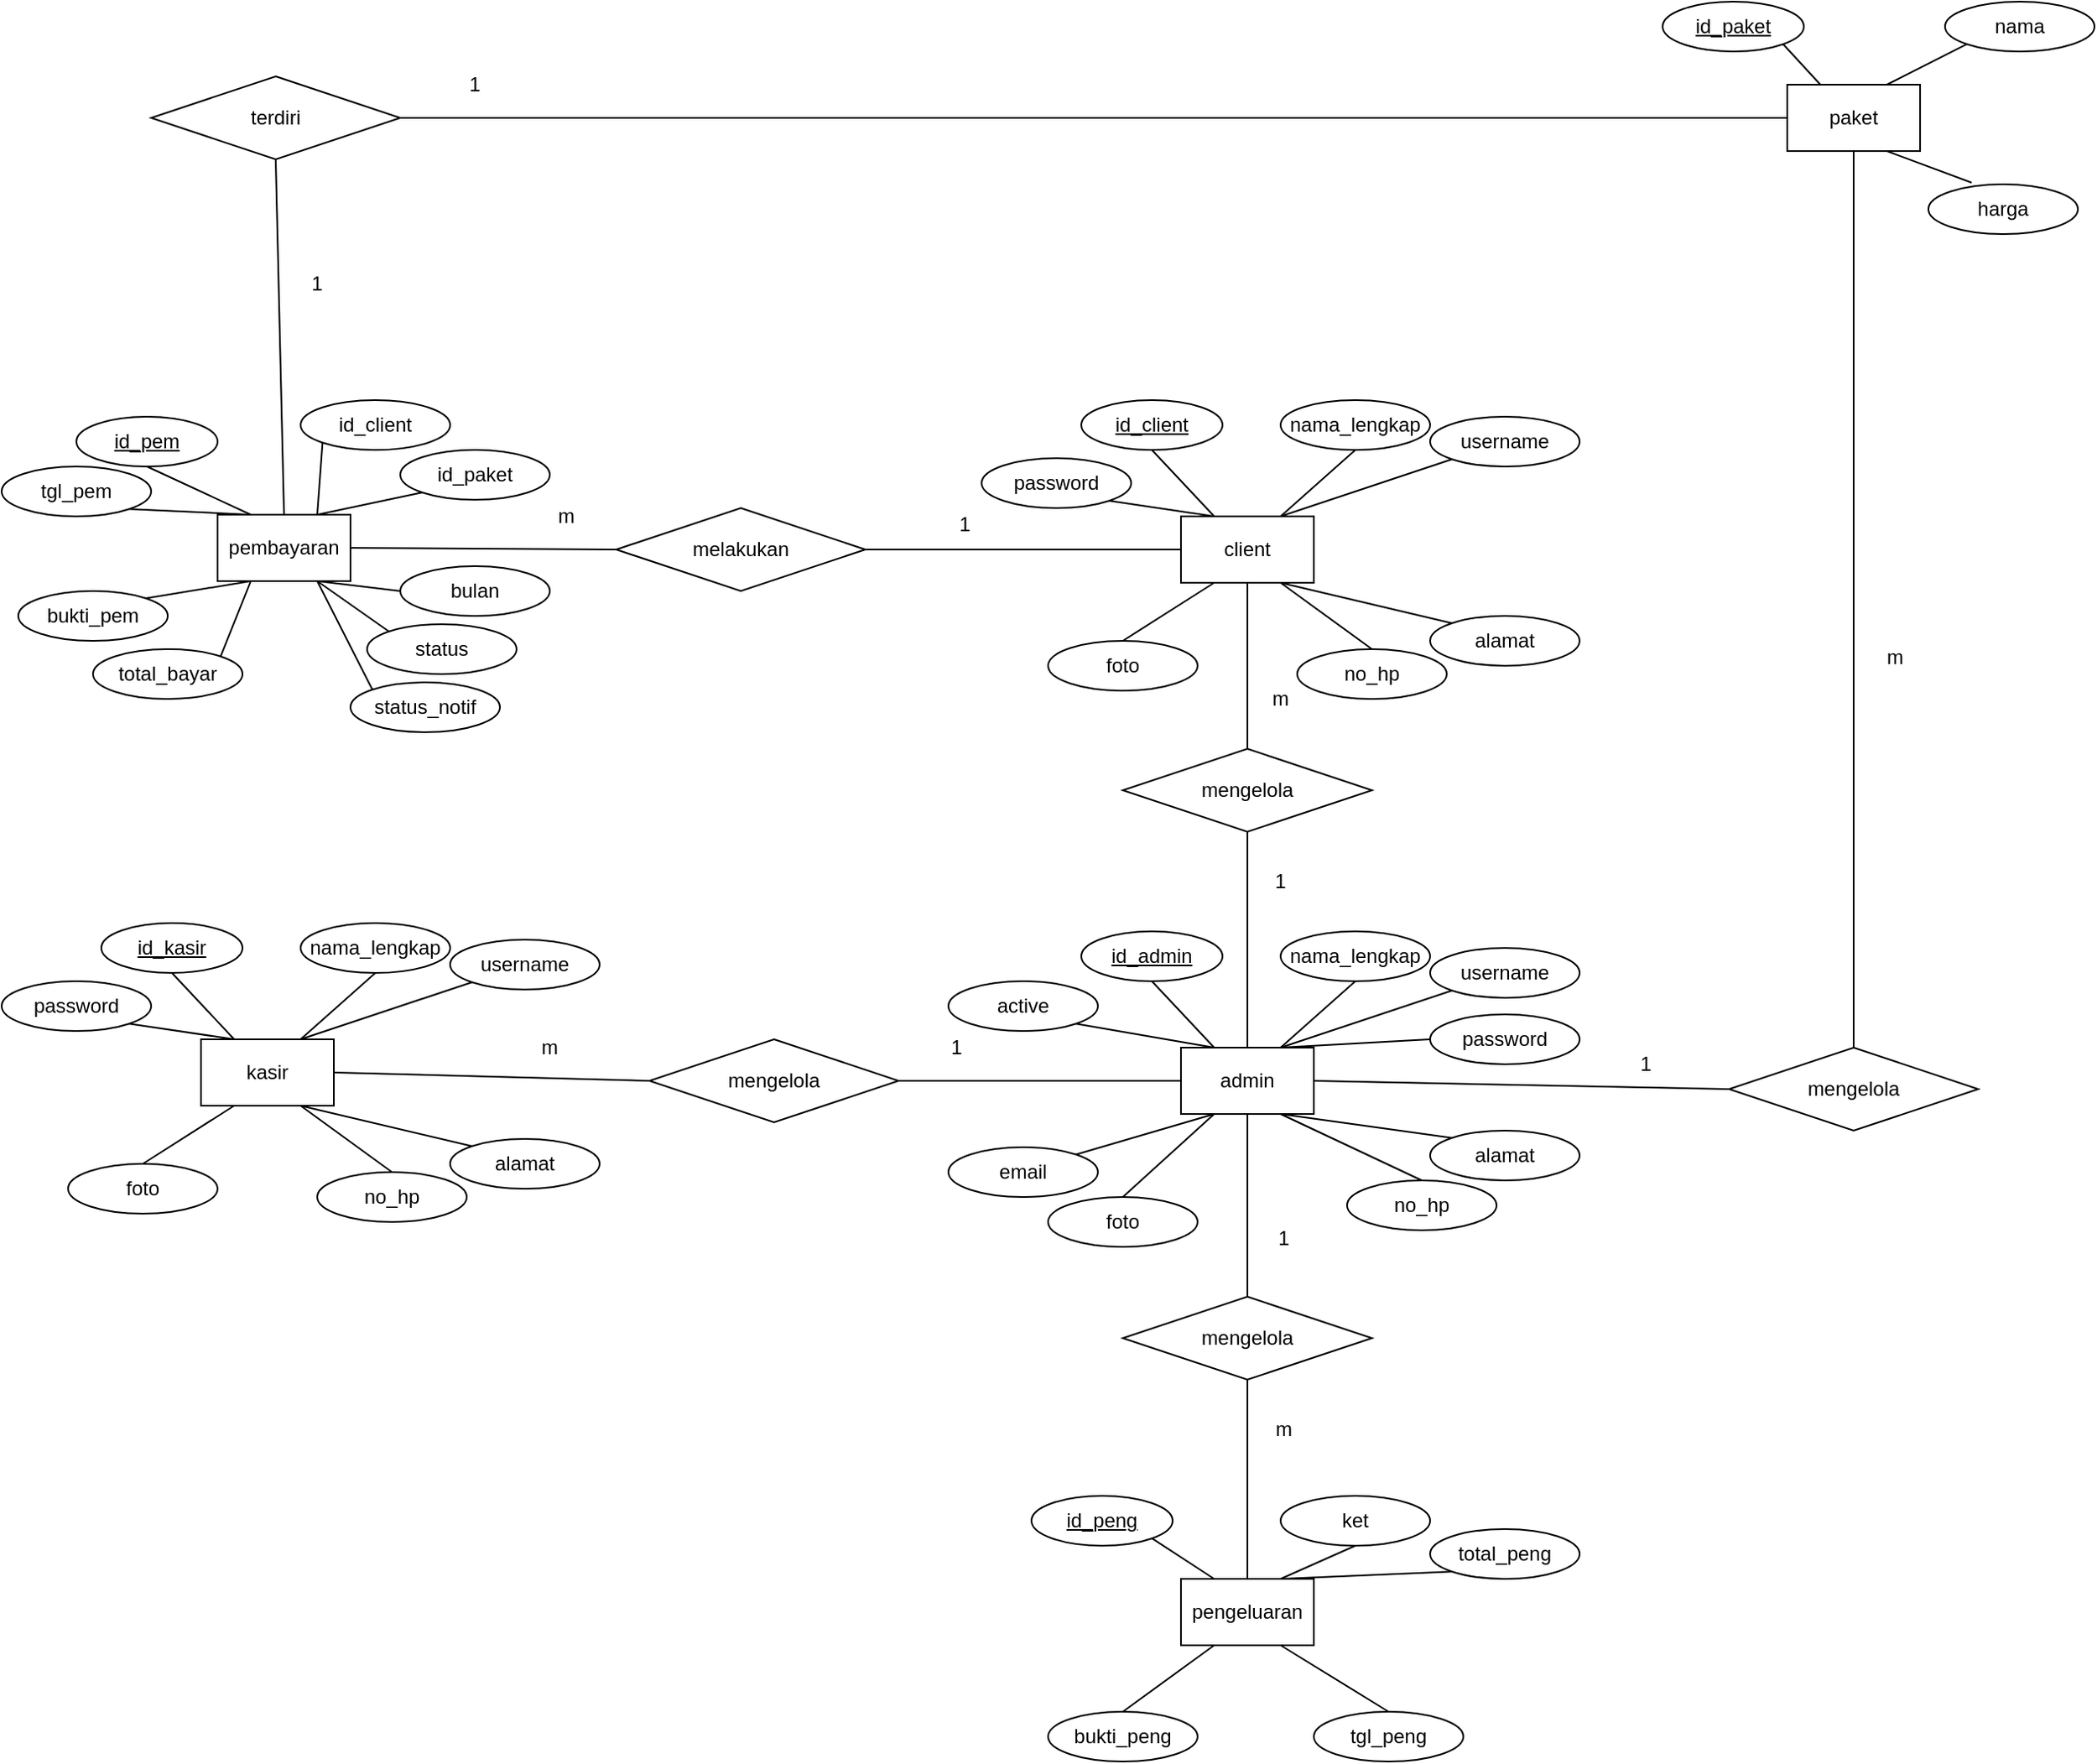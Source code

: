 <mxfile version="13.2.4" type="device"><diagram id="M8FlWx1gt_M4LiWSmI7v" name="Page-1"><mxGraphModel dx="2586" dy="2058" grid="1" gridSize="10" guides="1" tooltips="1" connect="1" arrows="1" fold="1" page="1" pageScale="1" pageWidth="850" pageHeight="1100" math="0" shadow="0"><root><mxCell id="0"/><mxCell id="1" parent="0"/><mxCell id="BJIdg5tegg3fuVM1Nu7r-2" value="admin" style="rounded=0;whiteSpace=wrap;html=1;" vertex="1" parent="1"><mxGeometry x="540" y="300" width="80" height="40" as="geometry"/></mxCell><mxCell id="BJIdg5tegg3fuVM1Nu7r-3" value="&lt;u&gt;id_admin&lt;/u&gt;" style="ellipse;whiteSpace=wrap;html=1;" vertex="1" parent="1"><mxGeometry x="480" y="230" width="85" height="30" as="geometry"/></mxCell><mxCell id="BJIdg5tegg3fuVM1Nu7r-4" value="nama_lengkap" style="ellipse;whiteSpace=wrap;html=1;" vertex="1" parent="1"><mxGeometry x="600" y="230" width="90" height="30" as="geometry"/></mxCell><mxCell id="BJIdg5tegg3fuVM1Nu7r-6" value="" style="endArrow=none;html=1;entryX=0.5;entryY=1;entryDx=0;entryDy=0;exitX=0.25;exitY=0;exitDx=0;exitDy=0;" edge="1" parent="1" source="BJIdg5tegg3fuVM1Nu7r-2" target="BJIdg5tegg3fuVM1Nu7r-3"><mxGeometry width="50" height="50" relative="1" as="geometry"><mxPoint x="460" y="330" as="sourcePoint"/><mxPoint x="510" y="280" as="targetPoint"/></mxGeometry></mxCell><mxCell id="BJIdg5tegg3fuVM1Nu7r-7" value="" style="endArrow=none;html=1;entryX=0.5;entryY=1;entryDx=0;entryDy=0;exitX=0.75;exitY=0;exitDx=0;exitDy=0;" edge="1" parent="1" source="BJIdg5tegg3fuVM1Nu7r-2" target="BJIdg5tegg3fuVM1Nu7r-4"><mxGeometry width="50" height="50" relative="1" as="geometry"><mxPoint x="560" y="300" as="sourcePoint"/><mxPoint x="522.5" y="260" as="targetPoint"/></mxGeometry></mxCell><mxCell id="BJIdg5tegg3fuVM1Nu7r-8" value="username" style="ellipse;whiteSpace=wrap;html=1;" vertex="1" parent="1"><mxGeometry x="690" y="240" width="90" height="30" as="geometry"/></mxCell><mxCell id="BJIdg5tegg3fuVM1Nu7r-9" value="password" style="ellipse;whiteSpace=wrap;html=1;" vertex="1" parent="1"><mxGeometry x="690" y="280" width="90" height="30" as="geometry"/></mxCell><mxCell id="BJIdg5tegg3fuVM1Nu7r-10" value="alamat" style="ellipse;whiteSpace=wrap;html=1;" vertex="1" parent="1"><mxGeometry x="690" y="350" width="90" height="30" as="geometry"/></mxCell><mxCell id="BJIdg5tegg3fuVM1Nu7r-11" value="no_hp" style="ellipse;whiteSpace=wrap;html=1;" vertex="1" parent="1"><mxGeometry x="640" y="380" width="90" height="30" as="geometry"/></mxCell><mxCell id="BJIdg5tegg3fuVM1Nu7r-12" value="foto" style="ellipse;whiteSpace=wrap;html=1;" vertex="1" parent="1"><mxGeometry x="460" y="390" width="90" height="30" as="geometry"/></mxCell><mxCell id="BJIdg5tegg3fuVM1Nu7r-13" value="email" style="ellipse;whiteSpace=wrap;html=1;" vertex="1" parent="1"><mxGeometry x="400" y="360" width="90" height="30" as="geometry"/></mxCell><mxCell id="BJIdg5tegg3fuVM1Nu7r-14" value="active" style="ellipse;whiteSpace=wrap;html=1;" vertex="1" parent="1"><mxGeometry x="400" y="260" width="90" height="30" as="geometry"/></mxCell><mxCell id="BJIdg5tegg3fuVM1Nu7r-15" value="" style="endArrow=none;html=1;entryX=0;entryY=1;entryDx=0;entryDy=0;exitX=0.75;exitY=0;exitDx=0;exitDy=0;" edge="1" parent="1" target="BJIdg5tegg3fuVM1Nu7r-8"><mxGeometry width="50" height="50" relative="1" as="geometry"><mxPoint x="600" y="300" as="sourcePoint"/><mxPoint x="635" y="260" as="targetPoint"/></mxGeometry></mxCell><mxCell id="BJIdg5tegg3fuVM1Nu7r-16" value="" style="endArrow=none;html=1;entryX=0;entryY=0.5;entryDx=0;entryDy=0;exitX=0.75;exitY=0;exitDx=0;exitDy=0;" edge="1" parent="1" target="BJIdg5tegg3fuVM1Nu7r-9"><mxGeometry width="50" height="50" relative="1" as="geometry"><mxPoint x="600" y="300" as="sourcePoint"/><mxPoint x="683.18" y="285.607" as="targetPoint"/></mxGeometry></mxCell><mxCell id="BJIdg5tegg3fuVM1Nu7r-17" value="" style="endArrow=none;html=1;entryX=0;entryY=0;entryDx=0;entryDy=0;exitX=0.75;exitY=1;exitDx=0;exitDy=0;" edge="1" parent="1" source="BJIdg5tegg3fuVM1Nu7r-2" target="BJIdg5tegg3fuVM1Nu7r-10"><mxGeometry width="50" height="50" relative="1" as="geometry"><mxPoint x="600" y="300" as="sourcePoint"/><mxPoint x="760" y="295" as="targetPoint"/></mxGeometry></mxCell><mxCell id="BJIdg5tegg3fuVM1Nu7r-18" value="" style="endArrow=none;html=1;entryX=0.5;entryY=0;entryDx=0;entryDy=0;exitX=0.75;exitY=1;exitDx=0;exitDy=0;" edge="1" parent="1" target="BJIdg5tegg3fuVM1Nu7r-11"><mxGeometry width="50" height="50" relative="1" as="geometry"><mxPoint x="600" y="340" as="sourcePoint"/><mxPoint x="703.18" y="354.393" as="targetPoint"/></mxGeometry></mxCell><mxCell id="BJIdg5tegg3fuVM1Nu7r-19" value="" style="endArrow=none;html=1;entryX=0.5;entryY=0;entryDx=0;entryDy=0;exitX=0.25;exitY=1;exitDx=0;exitDy=0;" edge="1" parent="1" source="BJIdg5tegg3fuVM1Nu7r-2" target="BJIdg5tegg3fuVM1Nu7r-12"><mxGeometry width="50" height="50" relative="1" as="geometry"><mxPoint x="600" y="340" as="sourcePoint"/><mxPoint x="685" y="380" as="targetPoint"/></mxGeometry></mxCell><mxCell id="BJIdg5tegg3fuVM1Nu7r-20" value="" style="endArrow=none;html=1;entryX=1;entryY=0;entryDx=0;entryDy=0;exitX=0.25;exitY=1;exitDx=0;exitDy=0;" edge="1" parent="1" target="BJIdg5tegg3fuVM1Nu7r-13"><mxGeometry width="50" height="50" relative="1" as="geometry"><mxPoint x="560" y="340" as="sourcePoint"/><mxPoint x="505" y="390" as="targetPoint"/></mxGeometry></mxCell><mxCell id="BJIdg5tegg3fuVM1Nu7r-21" value="" style="endArrow=none;html=1;entryX=1;entryY=1;entryDx=0;entryDy=0;exitX=0.25;exitY=0;exitDx=0;exitDy=0;" edge="1" parent="1" target="BJIdg5tegg3fuVM1Nu7r-14"><mxGeometry width="50" height="50" relative="1" as="geometry"><mxPoint x="560" y="300" as="sourcePoint"/><mxPoint x="522.5" y="260" as="targetPoint"/></mxGeometry></mxCell><mxCell id="BJIdg5tegg3fuVM1Nu7r-22" value="mengelola" style="rhombus;whiteSpace=wrap;html=1;" vertex="1" parent="1"><mxGeometry x="220" y="295" width="150" height="50" as="geometry"/></mxCell><mxCell id="BJIdg5tegg3fuVM1Nu7r-23" value="" style="endArrow=none;html=1;exitX=1;exitY=0.5;exitDx=0;exitDy=0;entryX=0;entryY=0.5;entryDx=0;entryDy=0;" edge="1" parent="1" source="BJIdg5tegg3fuVM1Nu7r-22" target="BJIdg5tegg3fuVM1Nu7r-2"><mxGeometry width="50" height="50" relative="1" as="geometry"><mxPoint x="450" y="290" as="sourcePoint"/><mxPoint x="500" y="240" as="targetPoint"/></mxGeometry></mxCell><mxCell id="BJIdg5tegg3fuVM1Nu7r-24" value="kasir" style="rounded=0;whiteSpace=wrap;html=1;" vertex="1" parent="1"><mxGeometry x="-50" y="295" width="80" height="40" as="geometry"/></mxCell><mxCell id="BJIdg5tegg3fuVM1Nu7r-25" value="&lt;u&gt;id_kasir&lt;/u&gt;" style="ellipse;whiteSpace=wrap;html=1;" vertex="1" parent="1"><mxGeometry x="-110" y="225" width="85" height="30" as="geometry"/></mxCell><mxCell id="BJIdg5tegg3fuVM1Nu7r-26" value="nama_lengkap" style="ellipse;whiteSpace=wrap;html=1;" vertex="1" parent="1"><mxGeometry x="10" y="225" width="90" height="30" as="geometry"/></mxCell><mxCell id="BJIdg5tegg3fuVM1Nu7r-27" value="" style="endArrow=none;html=1;entryX=0.5;entryY=1;entryDx=0;entryDy=0;exitX=0.25;exitY=0;exitDx=0;exitDy=0;" edge="1" parent="1" source="BJIdg5tegg3fuVM1Nu7r-24" target="BJIdg5tegg3fuVM1Nu7r-25"><mxGeometry width="50" height="50" relative="1" as="geometry"><mxPoint x="-130" y="325" as="sourcePoint"/><mxPoint x="-80" y="275" as="targetPoint"/></mxGeometry></mxCell><mxCell id="BJIdg5tegg3fuVM1Nu7r-28" value="" style="endArrow=none;html=1;entryX=0.5;entryY=1;entryDx=0;entryDy=0;exitX=0.75;exitY=0;exitDx=0;exitDy=0;" edge="1" parent="1" source="BJIdg5tegg3fuVM1Nu7r-24" target="BJIdg5tegg3fuVM1Nu7r-26"><mxGeometry width="50" height="50" relative="1" as="geometry"><mxPoint x="-30" y="295" as="sourcePoint"/><mxPoint x="-67.5" y="255" as="targetPoint"/></mxGeometry></mxCell><mxCell id="BJIdg5tegg3fuVM1Nu7r-29" value="username" style="ellipse;whiteSpace=wrap;html=1;" vertex="1" parent="1"><mxGeometry x="100" y="235" width="90" height="30" as="geometry"/></mxCell><mxCell id="BJIdg5tegg3fuVM1Nu7r-30" value="password" style="ellipse;whiteSpace=wrap;html=1;" vertex="1" parent="1"><mxGeometry x="-170" y="260" width="90" height="30" as="geometry"/></mxCell><mxCell id="BJIdg5tegg3fuVM1Nu7r-31" value="alamat" style="ellipse;whiteSpace=wrap;html=1;" vertex="1" parent="1"><mxGeometry x="100" y="355" width="90" height="30" as="geometry"/></mxCell><mxCell id="BJIdg5tegg3fuVM1Nu7r-32" value="no_hp" style="ellipse;whiteSpace=wrap;html=1;" vertex="1" parent="1"><mxGeometry x="20" y="375" width="90" height="30" as="geometry"/></mxCell><mxCell id="BJIdg5tegg3fuVM1Nu7r-33" value="foto" style="ellipse;whiteSpace=wrap;html=1;" vertex="1" parent="1"><mxGeometry x="-130" y="370" width="90" height="30" as="geometry"/></mxCell><mxCell id="BJIdg5tegg3fuVM1Nu7r-36" value="" style="endArrow=none;html=1;entryX=0;entryY=1;entryDx=0;entryDy=0;exitX=0.75;exitY=0;exitDx=0;exitDy=0;" edge="1" parent="1" target="BJIdg5tegg3fuVM1Nu7r-29"><mxGeometry width="50" height="50" relative="1" as="geometry"><mxPoint x="10" y="295" as="sourcePoint"/><mxPoint x="45" y="255" as="targetPoint"/></mxGeometry></mxCell><mxCell id="BJIdg5tegg3fuVM1Nu7r-37" value="" style="endArrow=none;html=1;entryX=1;entryY=1;entryDx=0;entryDy=0;exitX=0.25;exitY=0;exitDx=0;exitDy=0;" edge="1" parent="1" target="BJIdg5tegg3fuVM1Nu7r-30" source="BJIdg5tegg3fuVM1Nu7r-24"><mxGeometry width="50" height="50" relative="1" as="geometry"><mxPoint x="10" y="295" as="sourcePoint"/><mxPoint x="93.18" y="280.607" as="targetPoint"/></mxGeometry></mxCell><mxCell id="BJIdg5tegg3fuVM1Nu7r-38" value="" style="endArrow=none;html=1;entryX=0;entryY=0;entryDx=0;entryDy=0;exitX=0.75;exitY=1;exitDx=0;exitDy=0;" edge="1" parent="1" source="BJIdg5tegg3fuVM1Nu7r-24" target="BJIdg5tegg3fuVM1Nu7r-31"><mxGeometry width="50" height="50" relative="1" as="geometry"><mxPoint x="10" y="295" as="sourcePoint"/><mxPoint x="170" y="290" as="targetPoint"/></mxGeometry></mxCell><mxCell id="BJIdg5tegg3fuVM1Nu7r-39" value="" style="endArrow=none;html=1;entryX=0.5;entryY=0;entryDx=0;entryDy=0;exitX=0.75;exitY=1;exitDx=0;exitDy=0;" edge="1" parent="1" target="BJIdg5tegg3fuVM1Nu7r-32"><mxGeometry width="50" height="50" relative="1" as="geometry"><mxPoint x="10" y="335" as="sourcePoint"/><mxPoint x="113.18" y="349.393" as="targetPoint"/></mxGeometry></mxCell><mxCell id="BJIdg5tegg3fuVM1Nu7r-40" value="" style="endArrow=none;html=1;entryX=0.5;entryY=0;entryDx=0;entryDy=0;exitX=0.25;exitY=1;exitDx=0;exitDy=0;" edge="1" parent="1" source="BJIdg5tegg3fuVM1Nu7r-24" target="BJIdg5tegg3fuVM1Nu7r-33"><mxGeometry width="50" height="50" relative="1" as="geometry"><mxPoint x="10" y="335" as="sourcePoint"/><mxPoint x="95" y="375" as="targetPoint"/></mxGeometry></mxCell><mxCell id="BJIdg5tegg3fuVM1Nu7r-43" value="" style="endArrow=none;html=1;exitX=1;exitY=0.5;exitDx=0;exitDy=0;entryX=0;entryY=0.5;entryDx=0;entryDy=0;" edge="1" parent="1" target="BJIdg5tegg3fuVM1Nu7r-22" source="BJIdg5tegg3fuVM1Nu7r-24"><mxGeometry width="50" height="50" relative="1" as="geometry"><mxPoint x="-220" y="315" as="sourcePoint"/><mxPoint x="-90" y="235" as="targetPoint"/></mxGeometry></mxCell><mxCell id="BJIdg5tegg3fuVM1Nu7r-44" value="client" style="rounded=0;whiteSpace=wrap;html=1;" vertex="1" parent="1"><mxGeometry x="540" y="-20" width="80" height="40" as="geometry"/></mxCell><mxCell id="BJIdg5tegg3fuVM1Nu7r-45" value="&lt;u&gt;id_client&lt;/u&gt;" style="ellipse;whiteSpace=wrap;html=1;" vertex="1" parent="1"><mxGeometry x="480" y="-90" width="85" height="30" as="geometry"/></mxCell><mxCell id="BJIdg5tegg3fuVM1Nu7r-46" value="nama_lengkap" style="ellipse;whiteSpace=wrap;html=1;" vertex="1" parent="1"><mxGeometry x="600" y="-90" width="90" height="30" as="geometry"/></mxCell><mxCell id="BJIdg5tegg3fuVM1Nu7r-47" value="" style="endArrow=none;html=1;entryX=0.5;entryY=1;entryDx=0;entryDy=0;exitX=0.25;exitY=0;exitDx=0;exitDy=0;" edge="1" parent="1" source="BJIdg5tegg3fuVM1Nu7r-44" target="BJIdg5tegg3fuVM1Nu7r-45"><mxGeometry width="50" height="50" relative="1" as="geometry"><mxPoint x="460" y="10" as="sourcePoint"/><mxPoint x="510" y="-40" as="targetPoint"/></mxGeometry></mxCell><mxCell id="BJIdg5tegg3fuVM1Nu7r-48" value="" style="endArrow=none;html=1;entryX=0.5;entryY=1;entryDx=0;entryDy=0;exitX=0.75;exitY=0;exitDx=0;exitDy=0;" edge="1" parent="1" source="BJIdg5tegg3fuVM1Nu7r-44" target="BJIdg5tegg3fuVM1Nu7r-46"><mxGeometry width="50" height="50" relative="1" as="geometry"><mxPoint x="560" y="-20" as="sourcePoint"/><mxPoint x="522.5" y="-60" as="targetPoint"/></mxGeometry></mxCell><mxCell id="BJIdg5tegg3fuVM1Nu7r-49" value="username" style="ellipse;whiteSpace=wrap;html=1;" vertex="1" parent="1"><mxGeometry x="690" y="-80" width="90" height="30" as="geometry"/></mxCell><mxCell id="BJIdg5tegg3fuVM1Nu7r-50" value="password" style="ellipse;whiteSpace=wrap;html=1;" vertex="1" parent="1"><mxGeometry x="420" y="-55" width="90" height="30" as="geometry"/></mxCell><mxCell id="BJIdg5tegg3fuVM1Nu7r-51" value="alamat" style="ellipse;whiteSpace=wrap;html=1;" vertex="1" parent="1"><mxGeometry x="690" y="40" width="90" height="30" as="geometry"/></mxCell><mxCell id="BJIdg5tegg3fuVM1Nu7r-52" value="no_hp" style="ellipse;whiteSpace=wrap;html=1;" vertex="1" parent="1"><mxGeometry x="610" y="60" width="90" height="30" as="geometry"/></mxCell><mxCell id="BJIdg5tegg3fuVM1Nu7r-53" value="foto" style="ellipse;whiteSpace=wrap;html=1;" vertex="1" parent="1"><mxGeometry x="460" y="55" width="90" height="30" as="geometry"/></mxCell><mxCell id="BJIdg5tegg3fuVM1Nu7r-54" value="" style="endArrow=none;html=1;entryX=0;entryY=1;entryDx=0;entryDy=0;exitX=0.75;exitY=0;exitDx=0;exitDy=0;" edge="1" parent="1" target="BJIdg5tegg3fuVM1Nu7r-49"><mxGeometry width="50" height="50" relative="1" as="geometry"><mxPoint x="600" y="-20" as="sourcePoint"/><mxPoint x="635" y="-60" as="targetPoint"/></mxGeometry></mxCell><mxCell id="BJIdg5tegg3fuVM1Nu7r-55" value="" style="endArrow=none;html=1;entryX=1;entryY=1;entryDx=0;entryDy=0;exitX=0.25;exitY=0;exitDx=0;exitDy=0;" edge="1" parent="1" source="BJIdg5tegg3fuVM1Nu7r-44" target="BJIdg5tegg3fuVM1Nu7r-50"><mxGeometry width="50" height="50" relative="1" as="geometry"><mxPoint x="600" y="-20" as="sourcePoint"/><mxPoint x="683.18" y="-34.393" as="targetPoint"/></mxGeometry></mxCell><mxCell id="BJIdg5tegg3fuVM1Nu7r-56" value="" style="endArrow=none;html=1;entryX=0;entryY=0;entryDx=0;entryDy=0;exitX=0.75;exitY=1;exitDx=0;exitDy=0;" edge="1" parent="1" source="BJIdg5tegg3fuVM1Nu7r-44" target="BJIdg5tegg3fuVM1Nu7r-51"><mxGeometry width="50" height="50" relative="1" as="geometry"><mxPoint x="600" y="-20" as="sourcePoint"/><mxPoint x="760" y="-25" as="targetPoint"/></mxGeometry></mxCell><mxCell id="BJIdg5tegg3fuVM1Nu7r-57" value="" style="endArrow=none;html=1;entryX=0.5;entryY=0;entryDx=0;entryDy=0;exitX=0.75;exitY=1;exitDx=0;exitDy=0;" edge="1" parent="1" target="BJIdg5tegg3fuVM1Nu7r-52"><mxGeometry width="50" height="50" relative="1" as="geometry"><mxPoint x="600" y="20" as="sourcePoint"/><mxPoint x="703.18" y="34.393" as="targetPoint"/></mxGeometry></mxCell><mxCell id="BJIdg5tegg3fuVM1Nu7r-58" value="" style="endArrow=none;html=1;entryX=0.5;entryY=0;entryDx=0;entryDy=0;exitX=0.25;exitY=1;exitDx=0;exitDy=0;" edge="1" parent="1" source="BJIdg5tegg3fuVM1Nu7r-44" target="BJIdg5tegg3fuVM1Nu7r-53"><mxGeometry width="50" height="50" relative="1" as="geometry"><mxPoint x="600" y="20" as="sourcePoint"/><mxPoint x="685" y="60" as="targetPoint"/></mxGeometry></mxCell><mxCell id="BJIdg5tegg3fuVM1Nu7r-59" value="" style="endArrow=none;html=1;exitX=0.5;exitY=1;exitDx=0;exitDy=0;entryX=0.5;entryY=0;entryDx=0;entryDy=0;" edge="1" parent="1" source="BJIdg5tegg3fuVM1Nu7r-60" target="BJIdg5tegg3fuVM1Nu7r-2"><mxGeometry width="50" height="50" relative="1" as="geometry"><mxPoint x="370" y="320" as="sourcePoint"/><mxPoint x="540" y="320" as="targetPoint"/></mxGeometry></mxCell><mxCell id="BJIdg5tegg3fuVM1Nu7r-60" value="mengelola" style="rhombus;whiteSpace=wrap;html=1;" vertex="1" parent="1"><mxGeometry x="505" y="120" width="150" height="50" as="geometry"/></mxCell><mxCell id="BJIdg5tegg3fuVM1Nu7r-61" value="" style="endArrow=none;html=1;exitX=0.5;exitY=1;exitDx=0;exitDy=0;" edge="1" parent="1" source="BJIdg5tegg3fuVM1Nu7r-44"><mxGeometry width="50" height="50" relative="1" as="geometry"><mxPoint x="580" y="170" as="sourcePoint"/><mxPoint x="580" y="120" as="targetPoint"/></mxGeometry></mxCell><mxCell id="BJIdg5tegg3fuVM1Nu7r-62" value="1" style="text;html=1;strokeColor=none;fillColor=none;align=center;verticalAlign=middle;whiteSpace=wrap;rounded=0;" vertex="1" parent="1"><mxGeometry x="385" y="290" width="40" height="20" as="geometry"/></mxCell><mxCell id="BJIdg5tegg3fuVM1Nu7r-63" value="m" style="text;html=1;strokeColor=none;fillColor=none;align=center;verticalAlign=middle;whiteSpace=wrap;rounded=0;" vertex="1" parent="1"><mxGeometry x="140" y="290" width="40" height="20" as="geometry"/></mxCell><mxCell id="BJIdg5tegg3fuVM1Nu7r-64" value="1" style="text;html=1;strokeColor=none;fillColor=none;align=center;verticalAlign=middle;whiteSpace=wrap;rounded=0;" vertex="1" parent="1"><mxGeometry x="580" y="190" width="40" height="20" as="geometry"/></mxCell><mxCell id="BJIdg5tegg3fuVM1Nu7r-67" value="m" style="text;html=1;strokeColor=none;fillColor=none;align=center;verticalAlign=middle;whiteSpace=wrap;rounded=0;" vertex="1" parent="1"><mxGeometry x="580" y="80" width="40" height="20" as="geometry"/></mxCell><mxCell id="BJIdg5tegg3fuVM1Nu7r-68" value="mengelola" style="rhombus;whiteSpace=wrap;html=1;" vertex="1" parent="1"><mxGeometry x="505" y="450" width="150" height="50" as="geometry"/></mxCell><mxCell id="BJIdg5tegg3fuVM1Nu7r-69" value="" style="endArrow=none;html=1;exitX=0.5;exitY=0;exitDx=0;exitDy=0;" edge="1" parent="1" source="BJIdg5tegg3fuVM1Nu7r-68"><mxGeometry width="50" height="50" relative="1" as="geometry"><mxPoint x="580" y="170" as="sourcePoint"/><mxPoint x="580" y="340" as="targetPoint"/></mxGeometry></mxCell><mxCell id="BJIdg5tegg3fuVM1Nu7r-70" value="pengeluaran" style="rounded=0;whiteSpace=wrap;html=1;" vertex="1" parent="1"><mxGeometry x="540" y="620" width="80" height="40" as="geometry"/></mxCell><mxCell id="BJIdg5tegg3fuVM1Nu7r-71" value="" style="endArrow=none;html=1;entryX=0.5;entryY=0;entryDx=0;entryDy=0;exitX=0.5;exitY=1;exitDx=0;exitDy=0;" edge="1" parent="1" source="BJIdg5tegg3fuVM1Nu7r-68" target="BJIdg5tegg3fuVM1Nu7r-70"><mxGeometry width="50" height="50" relative="1" as="geometry"><mxPoint x="580" y="520" as="sourcePoint"/><mxPoint x="580" y="340" as="targetPoint"/></mxGeometry></mxCell><mxCell id="BJIdg5tegg3fuVM1Nu7r-72" value="&lt;u&gt;id_peng&lt;/u&gt;" style="ellipse;whiteSpace=wrap;html=1;" vertex="1" parent="1"><mxGeometry x="450" y="570" width="85" height="30" as="geometry"/></mxCell><mxCell id="BJIdg5tegg3fuVM1Nu7r-73" value="bukti_peng" style="ellipse;whiteSpace=wrap;html=1;" vertex="1" parent="1"><mxGeometry x="460" y="700" width="90" height="30" as="geometry"/></mxCell><mxCell id="BJIdg5tegg3fuVM1Nu7r-74" value="tgl_peng" style="ellipse;whiteSpace=wrap;html=1;" vertex="1" parent="1"><mxGeometry x="620" y="700" width="90" height="30" as="geometry"/></mxCell><mxCell id="BJIdg5tegg3fuVM1Nu7r-75" value="ket" style="ellipse;whiteSpace=wrap;html=1;" vertex="1" parent="1"><mxGeometry x="600" y="570" width="90" height="30" as="geometry"/></mxCell><mxCell id="BJIdg5tegg3fuVM1Nu7r-76" value="total_peng" style="ellipse;whiteSpace=wrap;html=1;" vertex="1" parent="1"><mxGeometry x="690" y="590" width="90" height="30" as="geometry"/></mxCell><mxCell id="BJIdg5tegg3fuVM1Nu7r-77" value="" style="endArrow=none;html=1;entryX=0.25;entryY=0;entryDx=0;entryDy=0;exitX=1;exitY=1;exitDx=0;exitDy=0;" edge="1" parent="1" source="BJIdg5tegg3fuVM1Nu7r-72" target="BJIdg5tegg3fuVM1Nu7r-70"><mxGeometry width="50" height="50" relative="1" as="geometry"><mxPoint x="580" y="500" as="sourcePoint"/><mxPoint x="580" y="620" as="targetPoint"/></mxGeometry></mxCell><mxCell id="BJIdg5tegg3fuVM1Nu7r-78" value="" style="endArrow=none;html=1;entryX=0.75;entryY=0;entryDx=0;entryDy=0;exitX=0.5;exitY=1;exitDx=0;exitDy=0;" edge="1" parent="1" source="BJIdg5tegg3fuVM1Nu7r-75" target="BJIdg5tegg3fuVM1Nu7r-70"><mxGeometry width="50" height="50" relative="1" as="geometry"><mxPoint x="522.374" y="595.669" as="sourcePoint"/><mxPoint x="560" y="620" as="targetPoint"/></mxGeometry></mxCell><mxCell id="BJIdg5tegg3fuVM1Nu7r-79" value="" style="endArrow=none;html=1;entryX=0.75;entryY=0;entryDx=0;entryDy=0;exitX=0;exitY=1;exitDx=0;exitDy=0;" edge="1" parent="1" source="BJIdg5tegg3fuVM1Nu7r-76"><mxGeometry width="50" height="50" relative="1" as="geometry"><mxPoint x="645" y="600" as="sourcePoint"/><mxPoint x="600" y="620" as="targetPoint"/></mxGeometry></mxCell><mxCell id="BJIdg5tegg3fuVM1Nu7r-80" value="" style="endArrow=none;html=1;entryX=0.75;entryY=1;entryDx=0;entryDy=0;exitX=0.5;exitY=0;exitDx=0;exitDy=0;" edge="1" parent="1" source="BJIdg5tegg3fuVM1Nu7r-74" target="BJIdg5tegg3fuVM1Nu7r-70"><mxGeometry width="50" height="50" relative="1" as="geometry"><mxPoint x="703.18" y="615.607" as="sourcePoint"/><mxPoint x="600" y="620" as="targetPoint"/></mxGeometry></mxCell><mxCell id="BJIdg5tegg3fuVM1Nu7r-81" value="" style="endArrow=none;html=1;entryX=0.25;entryY=1;entryDx=0;entryDy=0;exitX=0.5;exitY=0;exitDx=0;exitDy=0;" edge="1" parent="1" source="BJIdg5tegg3fuVM1Nu7r-73" target="BJIdg5tegg3fuVM1Nu7r-70"><mxGeometry width="50" height="50" relative="1" as="geometry"><mxPoint x="665" y="700" as="sourcePoint"/><mxPoint x="600" y="660" as="targetPoint"/></mxGeometry></mxCell><mxCell id="BJIdg5tegg3fuVM1Nu7r-82" value="1" style="text;html=1;strokeColor=none;fillColor=none;align=center;verticalAlign=middle;whiteSpace=wrap;rounded=0;" vertex="1" parent="1"><mxGeometry x="582" y="405" width="40" height="20" as="geometry"/></mxCell><mxCell id="BJIdg5tegg3fuVM1Nu7r-83" value="m" style="text;html=1;strokeColor=none;fillColor=none;align=center;verticalAlign=middle;whiteSpace=wrap;rounded=0;" vertex="1" parent="1"><mxGeometry x="582" y="520" width="40" height="20" as="geometry"/></mxCell><mxCell id="BJIdg5tegg3fuVM1Nu7r-84" value="melakukan" style="rhombus;whiteSpace=wrap;html=1;" vertex="1" parent="1"><mxGeometry x="200" y="-25" width="150" height="50" as="geometry"/></mxCell><mxCell id="BJIdg5tegg3fuVM1Nu7r-85" value="" style="endArrow=none;html=1;exitX=0;exitY=0.5;exitDx=0;exitDy=0;entryX=1;entryY=0.5;entryDx=0;entryDy=0;" edge="1" parent="1" source="BJIdg5tegg3fuVM1Nu7r-44" target="BJIdg5tegg3fuVM1Nu7r-84"><mxGeometry width="50" height="50" relative="1" as="geometry"><mxPoint x="580" y="20" as="sourcePoint"/><mxPoint x="580" y="120" as="targetPoint"/></mxGeometry></mxCell><mxCell id="BJIdg5tegg3fuVM1Nu7r-86" value="mengelola" style="rhombus;whiteSpace=wrap;html=1;" vertex="1" parent="1"><mxGeometry x="870" y="300" width="150" height="50" as="geometry"/></mxCell><mxCell id="BJIdg5tegg3fuVM1Nu7r-87" value="" style="endArrow=none;html=1;exitX=0;exitY=0.5;exitDx=0;exitDy=0;entryX=1;entryY=0.5;entryDx=0;entryDy=0;" edge="1" parent="1" source="BJIdg5tegg3fuVM1Nu7r-86" target="BJIdg5tegg3fuVM1Nu7r-2"><mxGeometry width="50" height="50" relative="1" as="geometry"><mxPoint x="580" y="170" as="sourcePoint"/><mxPoint x="580" y="300" as="targetPoint"/></mxGeometry></mxCell><mxCell id="BJIdg5tegg3fuVM1Nu7r-88" value="paket" style="rounded=0;whiteSpace=wrap;html=1;" vertex="1" parent="1"><mxGeometry x="905" y="-280" width="80" height="40" as="geometry"/></mxCell><mxCell id="BJIdg5tegg3fuVM1Nu7r-90" value="" style="endArrow=none;html=1;exitX=0.5;exitY=1;exitDx=0;exitDy=0;entryX=0.5;entryY=0;entryDx=0;entryDy=0;" edge="1" parent="1" source="BJIdg5tegg3fuVM1Nu7r-88" target="BJIdg5tegg3fuVM1Nu7r-86"><mxGeometry width="50" height="50" relative="1" as="geometry"><mxPoint x="870" y="325" as="sourcePoint"/><mxPoint x="620" y="320" as="targetPoint"/></mxGeometry></mxCell><mxCell id="BJIdg5tegg3fuVM1Nu7r-91" value="&lt;u&gt;id_paket&lt;/u&gt;" style="ellipse;whiteSpace=wrap;html=1;" vertex="1" parent="1"><mxGeometry x="830" y="-330" width="85" height="30" as="geometry"/></mxCell><mxCell id="BJIdg5tegg3fuVM1Nu7r-92" value="" style="endArrow=none;html=1;entryX=1;entryY=1;entryDx=0;entryDy=0;exitX=0.25;exitY=0;exitDx=0;exitDy=0;" edge="1" parent="1" source="BJIdg5tegg3fuVM1Nu7r-88" target="BJIdg5tegg3fuVM1Nu7r-91"><mxGeometry width="50" height="50" relative="1" as="geometry"><mxPoint x="600" y="-20" as="sourcePoint"/><mxPoint x="703.18" y="-54.393" as="targetPoint"/></mxGeometry></mxCell><mxCell id="BJIdg5tegg3fuVM1Nu7r-93" value="nama" style="ellipse;whiteSpace=wrap;html=1;" vertex="1" parent="1"><mxGeometry x="1000" y="-330" width="90" height="30" as="geometry"/></mxCell><mxCell id="BJIdg5tegg3fuVM1Nu7r-94" value="harga" style="ellipse;whiteSpace=wrap;html=1;" vertex="1" parent="1"><mxGeometry x="990" y="-220" width="90" height="30" as="geometry"/></mxCell><mxCell id="BJIdg5tegg3fuVM1Nu7r-95" value="" style="endArrow=none;html=1;entryX=0;entryY=1;entryDx=0;entryDy=0;exitX=0.75;exitY=0;exitDx=0;exitDy=0;" edge="1" parent="1" source="BJIdg5tegg3fuVM1Nu7r-88" target="BJIdg5tegg3fuVM1Nu7r-93"><mxGeometry width="50" height="50" relative="1" as="geometry"><mxPoint x="925" y="-280" as="sourcePoint"/><mxPoint x="902.374" y="-304.331" as="targetPoint"/></mxGeometry></mxCell><mxCell id="BJIdg5tegg3fuVM1Nu7r-96" value="" style="endArrow=none;html=1;entryX=0.289;entryY=-0.033;entryDx=0;entryDy=0;exitX=0.75;exitY=1;exitDx=0;exitDy=0;entryPerimeter=0;" edge="1" parent="1" source="BJIdg5tegg3fuVM1Nu7r-88" target="BJIdg5tegg3fuVM1Nu7r-94"><mxGeometry width="50" height="50" relative="1" as="geometry"><mxPoint x="965" y="-280" as="sourcePoint"/><mxPoint x="1013.18" y="-304.393" as="targetPoint"/></mxGeometry></mxCell><mxCell id="BJIdg5tegg3fuVM1Nu7r-97" value="pembayaran" style="rounded=0;whiteSpace=wrap;html=1;" vertex="1" parent="1"><mxGeometry x="-40" y="-21" width="80" height="40" as="geometry"/></mxCell><mxCell id="BJIdg5tegg3fuVM1Nu7r-98" value="" style="endArrow=none;html=1;exitX=1;exitY=0.5;exitDx=0;exitDy=0;entryX=0;entryY=0.5;entryDx=0;entryDy=0;" edge="1" parent="1" source="BJIdg5tegg3fuVM1Nu7r-97" target="BJIdg5tegg3fuVM1Nu7r-84"><mxGeometry width="50" height="50" relative="1" as="geometry"><mxPoint x="540" as="sourcePoint"/><mxPoint x="350" as="targetPoint"/></mxGeometry></mxCell><mxCell id="BJIdg5tegg3fuVM1Nu7r-99" value="1" style="text;html=1;strokeColor=none;fillColor=none;align=center;verticalAlign=middle;whiteSpace=wrap;rounded=0;" vertex="1" parent="1"><mxGeometry x="800" y="300" width="40" height="20" as="geometry"/></mxCell><mxCell id="BJIdg5tegg3fuVM1Nu7r-100" value="m" style="text;html=1;strokeColor=none;fillColor=none;align=center;verticalAlign=middle;whiteSpace=wrap;rounded=0;" vertex="1" parent="1"><mxGeometry x="950" y="55" width="40" height="20" as="geometry"/></mxCell><mxCell id="BJIdg5tegg3fuVM1Nu7r-102" value="&lt;u&gt;id_pem&lt;/u&gt;" style="ellipse;whiteSpace=wrap;html=1;" vertex="1" parent="1"><mxGeometry x="-125" y="-80" width="85" height="30" as="geometry"/></mxCell><mxCell id="BJIdg5tegg3fuVM1Nu7r-105" value="tgl_pem" style="ellipse;whiteSpace=wrap;html=1;" vertex="1" parent="1"><mxGeometry x="-170" y="-50" width="90" height="30" as="geometry"/></mxCell><mxCell id="BJIdg5tegg3fuVM1Nu7r-106" value="id_client" style="ellipse;whiteSpace=wrap;html=1;" vertex="1" parent="1"><mxGeometry x="10" y="-90" width="90" height="30" as="geometry"/></mxCell><mxCell id="BJIdg5tegg3fuVM1Nu7r-107" value="id_paket" style="ellipse;whiteSpace=wrap;html=1;" vertex="1" parent="1"><mxGeometry x="70" y="-60" width="90" height="30" as="geometry"/></mxCell><mxCell id="BJIdg5tegg3fuVM1Nu7r-108" value="bukti_pem" style="ellipse;whiteSpace=wrap;html=1;" vertex="1" parent="1"><mxGeometry x="-160" y="25" width="90" height="30" as="geometry"/></mxCell><mxCell id="BJIdg5tegg3fuVM1Nu7r-109" value="total_bayar" style="ellipse;whiteSpace=wrap;html=1;" vertex="1" parent="1"><mxGeometry x="-115" y="60" width="90" height="30" as="geometry"/></mxCell><mxCell id="BJIdg5tegg3fuVM1Nu7r-110" value="bulan" style="ellipse;whiteSpace=wrap;html=1;" vertex="1" parent="1"><mxGeometry x="70" y="10" width="90" height="30" as="geometry"/></mxCell><mxCell id="BJIdg5tegg3fuVM1Nu7r-111" value="status" style="ellipse;whiteSpace=wrap;html=1;" vertex="1" parent="1"><mxGeometry x="50" y="45" width="90" height="30" as="geometry"/></mxCell><mxCell id="BJIdg5tegg3fuVM1Nu7r-112" value="status_notif" style="ellipse;whiteSpace=wrap;html=1;" vertex="1" parent="1"><mxGeometry x="40" y="80" width="90" height="30" as="geometry"/></mxCell><mxCell id="BJIdg5tegg3fuVM1Nu7r-113" value="" style="endArrow=none;html=1;entryX=0.5;entryY=1;entryDx=0;entryDy=0;exitX=0.25;exitY=0;exitDx=0;exitDy=0;" edge="1" parent="1" source="BJIdg5tegg3fuVM1Nu7r-97" target="BJIdg5tegg3fuVM1Nu7r-102"><mxGeometry width="50" height="50" relative="1" as="geometry"><mxPoint x="560" y="-20" as="sourcePoint"/><mxPoint x="496.82" y="-29.393" as="targetPoint"/></mxGeometry></mxCell><mxCell id="BJIdg5tegg3fuVM1Nu7r-114" value="" style="endArrow=none;html=1;entryX=1;entryY=1;entryDx=0;entryDy=0;exitX=0.25;exitY=0;exitDx=0;exitDy=0;" edge="1" parent="1" source="BJIdg5tegg3fuVM1Nu7r-97" target="BJIdg5tegg3fuVM1Nu7r-105"><mxGeometry width="50" height="50" relative="1" as="geometry"><mxPoint x="-30" y="295" as="sourcePoint"/><mxPoint x="-67.5" y="255" as="targetPoint"/></mxGeometry></mxCell><mxCell id="BJIdg5tegg3fuVM1Nu7r-117" value="" style="endArrow=none;html=1;entryX=0;entryY=1;entryDx=0;entryDy=0;exitX=0.75;exitY=0;exitDx=0;exitDy=0;" edge="1" parent="1" source="BJIdg5tegg3fuVM1Nu7r-97" target="BJIdg5tegg3fuVM1Nu7r-106"><mxGeometry width="50" height="50" relative="1" as="geometry"><mxPoint x="-20" y="-21" as="sourcePoint"/><mxPoint x="-82.5" y="-50" as="targetPoint"/></mxGeometry></mxCell><mxCell id="BJIdg5tegg3fuVM1Nu7r-118" value="" style="endArrow=none;html=1;entryX=0;entryY=1;entryDx=0;entryDy=0;exitX=0.75;exitY=0;exitDx=0;exitDy=0;" edge="1" parent="1" target="BJIdg5tegg3fuVM1Nu7r-107"><mxGeometry width="50" height="50" relative="1" as="geometry"><mxPoint x="20" y="-21" as="sourcePoint"/><mxPoint x="33.18" y="-54.393" as="targetPoint"/></mxGeometry></mxCell><mxCell id="BJIdg5tegg3fuVM1Nu7r-119" value="" style="endArrow=none;html=1;entryX=0;entryY=0.5;entryDx=0;entryDy=0;exitX=0.75;exitY=1;exitDx=0;exitDy=0;" edge="1" parent="1" source="BJIdg5tegg3fuVM1Nu7r-97" target="BJIdg5tegg3fuVM1Nu7r-110"><mxGeometry width="50" height="50" relative="1" as="geometry"><mxPoint x="20" y="-21" as="sourcePoint"/><mxPoint x="83.18" y="-34.393" as="targetPoint"/></mxGeometry></mxCell><mxCell id="BJIdg5tegg3fuVM1Nu7r-120" value="" style="endArrow=none;html=1;entryX=0;entryY=0;entryDx=0;entryDy=0;exitX=0.75;exitY=1;exitDx=0;exitDy=0;" edge="1" parent="1" target="BJIdg5tegg3fuVM1Nu7r-111"><mxGeometry width="50" height="50" relative="1" as="geometry"><mxPoint x="20" y="19" as="sourcePoint"/><mxPoint x="70" y="25" as="targetPoint"/></mxGeometry></mxCell><mxCell id="BJIdg5tegg3fuVM1Nu7r-121" value="" style="endArrow=none;html=1;entryX=0;entryY=0;entryDx=0;entryDy=0;exitX=0.75;exitY=1;exitDx=0;exitDy=0;" edge="1" parent="1" target="BJIdg5tegg3fuVM1Nu7r-112"><mxGeometry width="50" height="50" relative="1" as="geometry"><mxPoint x="20" y="19" as="sourcePoint"/><mxPoint x="63.18" y="49.393" as="targetPoint"/></mxGeometry></mxCell><mxCell id="BJIdg5tegg3fuVM1Nu7r-122" value="1" style="text;html=1;strokeColor=none;fillColor=none;align=center;verticalAlign=middle;whiteSpace=wrap;rounded=0;" vertex="1" parent="1"><mxGeometry x="390" y="-25" width="40" height="20" as="geometry"/></mxCell><mxCell id="BJIdg5tegg3fuVM1Nu7r-123" value="m" style="text;html=1;strokeColor=none;fillColor=none;align=center;verticalAlign=middle;whiteSpace=wrap;rounded=0;" vertex="1" parent="1"><mxGeometry x="150" y="-30" width="40" height="20" as="geometry"/></mxCell><mxCell id="BJIdg5tegg3fuVM1Nu7r-125" value="" style="endArrow=none;html=1;entryX=1;entryY=0;entryDx=0;entryDy=0;exitX=0.25;exitY=1;exitDx=0;exitDy=0;" edge="1" parent="1" source="BJIdg5tegg3fuVM1Nu7r-97" target="BJIdg5tegg3fuVM1Nu7r-109"><mxGeometry width="50" height="50" relative="1" as="geometry"><mxPoint x="20" y="19" as="sourcePoint"/><mxPoint x="53.18" y="84.393" as="targetPoint"/></mxGeometry></mxCell><mxCell id="BJIdg5tegg3fuVM1Nu7r-126" value="" style="endArrow=none;html=1;entryX=1;entryY=0;entryDx=0;entryDy=0;exitX=0.25;exitY=1;exitDx=0;exitDy=0;" edge="1" parent="1" target="BJIdg5tegg3fuVM1Nu7r-108"><mxGeometry width="50" height="50" relative="1" as="geometry"><mxPoint x="-20" y="19" as="sourcePoint"/><mxPoint x="-38.18" y="64.393" as="targetPoint"/></mxGeometry></mxCell><mxCell id="BJIdg5tegg3fuVM1Nu7r-130" value="terdiri" style="rhombus;whiteSpace=wrap;html=1;" vertex="1" parent="1"><mxGeometry x="-80" y="-285" width="150" height="50" as="geometry"/></mxCell><mxCell id="BJIdg5tegg3fuVM1Nu7r-131" value="" style="endArrow=none;html=1;exitX=0;exitY=0.5;exitDx=0;exitDy=0;entryX=1;entryY=0.5;entryDx=0;entryDy=0;" edge="1" parent="1" source="BJIdg5tegg3fuVM1Nu7r-88" target="BJIdg5tegg3fuVM1Nu7r-130"><mxGeometry width="50" height="50" relative="1" as="geometry"><mxPoint x="540" as="sourcePoint"/><mxPoint x="350" as="targetPoint"/></mxGeometry></mxCell><mxCell id="BJIdg5tegg3fuVM1Nu7r-132" value="" style="endArrow=none;html=1;entryX=0.5;entryY=1;entryDx=0;entryDy=0;exitX=0.5;exitY=0;exitDx=0;exitDy=0;" edge="1" parent="1" source="BJIdg5tegg3fuVM1Nu7r-97" target="BJIdg5tegg3fuVM1Nu7r-130"><mxGeometry width="50" height="50" relative="1" as="geometry"><mxPoint x="20" y="-21" as="sourcePoint"/><mxPoint x="23.18" y="-64.393" as="targetPoint"/></mxGeometry></mxCell><mxCell id="BJIdg5tegg3fuVM1Nu7r-133" value="1" style="text;html=1;strokeColor=none;fillColor=none;align=center;verticalAlign=middle;whiteSpace=wrap;rounded=0;" vertex="1" parent="1"><mxGeometry x="95" y="-290" width="40" height="20" as="geometry"/></mxCell><mxCell id="BJIdg5tegg3fuVM1Nu7r-134" value="1" style="text;html=1;strokeColor=none;fillColor=none;align=center;verticalAlign=middle;whiteSpace=wrap;rounded=0;" vertex="1" parent="1"><mxGeometry y="-170" width="40" height="20" as="geometry"/></mxCell></root></mxGraphModel></diagram></mxfile>